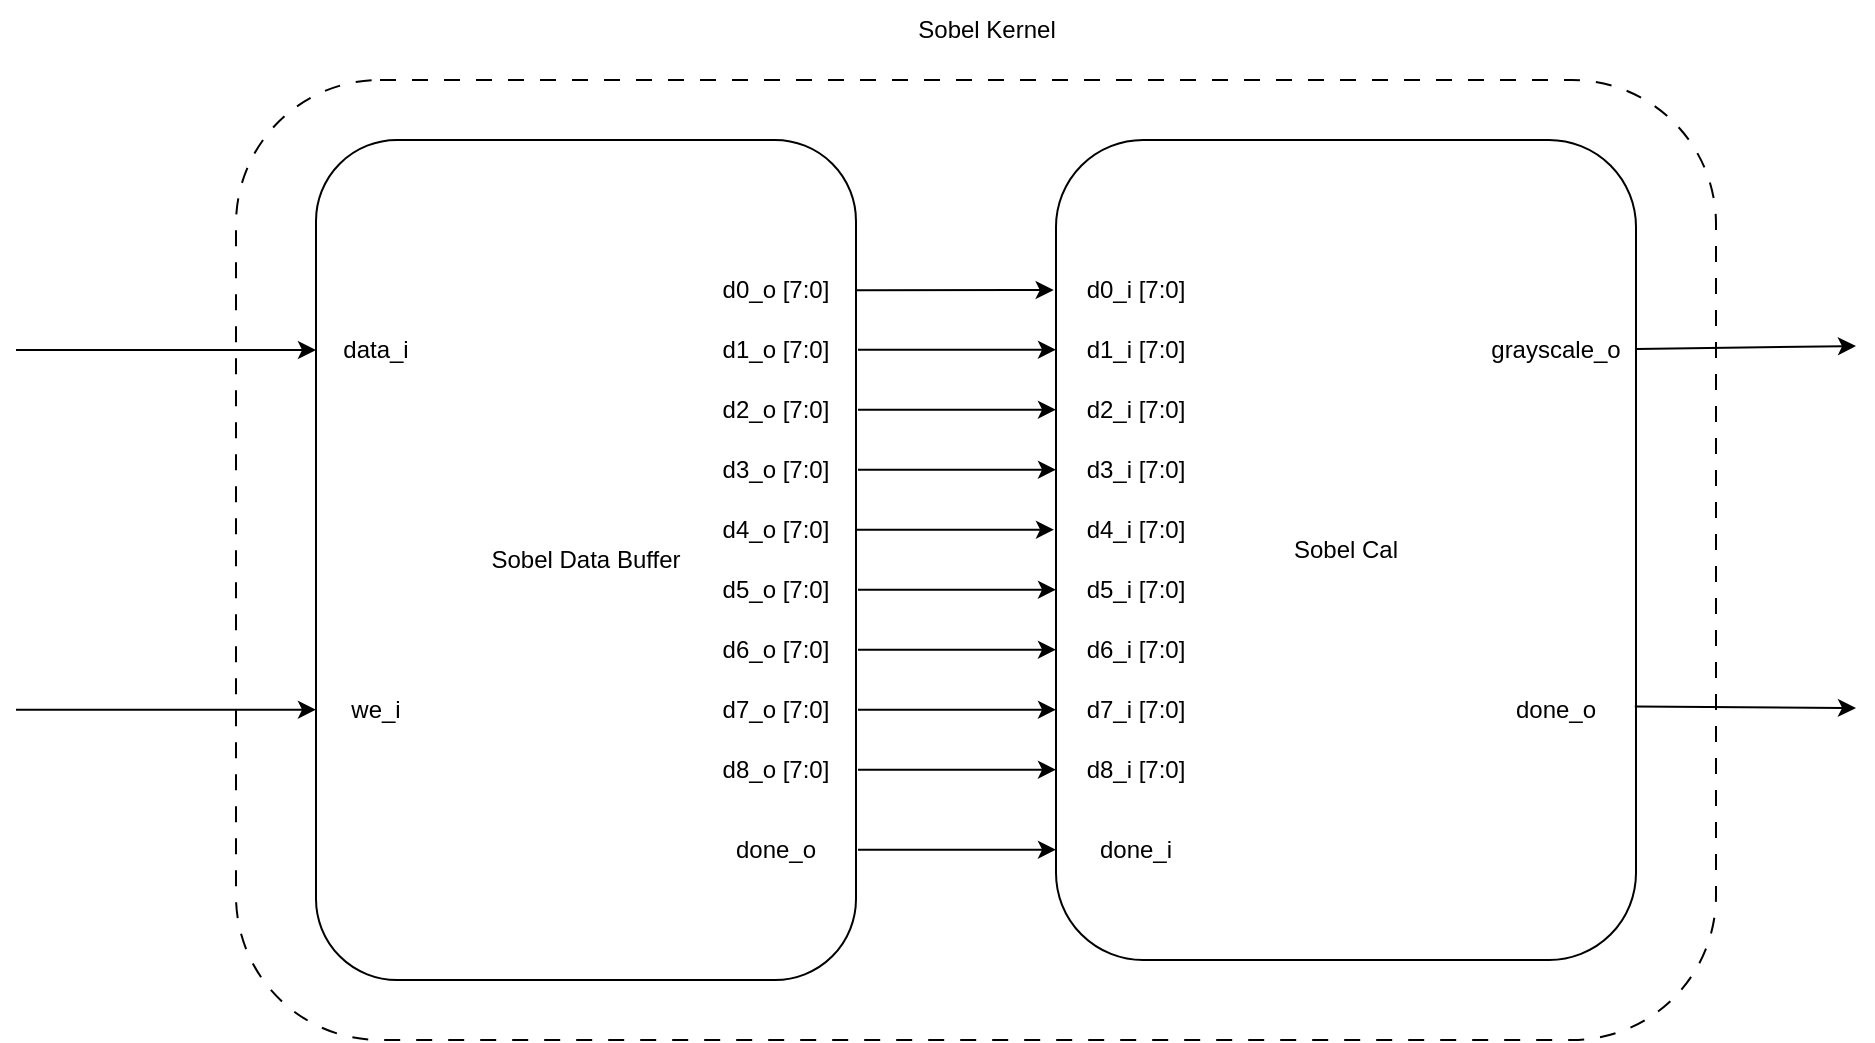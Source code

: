 <mxfile version="24.8.6">
  <diagram name="Page-1" id="yfhBrXAeyOi2D6D_7dNH">
    <mxGraphModel dx="3457" dy="1356" grid="1" gridSize="10" guides="1" tooltips="1" connect="1" arrows="1" fold="1" page="1" pageScale="1" pageWidth="850" pageHeight="1100" math="0" shadow="0">
      <root>
        <mxCell id="0" />
        <mxCell id="1" parent="0" />
        <mxCell id="M1G1rLL7Q5ACRqty3lyq-1" value="" style="rounded=1;whiteSpace=wrap;html=1;dashed=1;dashPattern=8 8;" vertex="1" parent="1">
          <mxGeometry x="70" y="210" width="740" height="480" as="geometry" />
        </mxCell>
        <mxCell id="M1G1rLL7Q5ACRqty3lyq-2" value="Sobel Kernel" style="text;html=1;align=center;verticalAlign=middle;whiteSpace=wrap;rounded=0;" vertex="1" parent="1">
          <mxGeometry x="377.5" y="170" width="135" height="30" as="geometry" />
        </mxCell>
        <mxCell id="M1G1rLL7Q5ACRqty3lyq-3" value="Sobel Data Buffer" style="rounded=1;whiteSpace=wrap;html=1;" vertex="1" parent="1">
          <mxGeometry x="110" y="240" width="270" height="420" as="geometry" />
        </mxCell>
        <mxCell id="M1G1rLL7Q5ACRqty3lyq-4" value="Sobel Cal" style="rounded=1;whiteSpace=wrap;html=1;" vertex="1" parent="1">
          <mxGeometry x="480" y="240" width="290" height="410" as="geometry" />
        </mxCell>
        <mxCell id="M1G1rLL7Q5ACRqty3lyq-6" value="data_i" style="text;html=1;align=center;verticalAlign=middle;whiteSpace=wrap;rounded=0;" vertex="1" parent="1">
          <mxGeometry x="110" y="330" width="60" height="30" as="geometry" />
        </mxCell>
        <mxCell id="M1G1rLL7Q5ACRqty3lyq-8" value="we_i" style="text;html=1;align=center;verticalAlign=middle;whiteSpace=wrap;rounded=0;" vertex="1" parent="1">
          <mxGeometry x="110" y="510" width="60" height="30" as="geometry" />
        </mxCell>
        <mxCell id="M1G1rLL7Q5ACRqty3lyq-9" value="" style="endArrow=classic;html=1;rounded=0;entryX=0;entryY=0.5;entryDx=0;entryDy=0;" edge="1" parent="1" target="M1G1rLL7Q5ACRqty3lyq-6">
          <mxGeometry width="50" height="50" relative="1" as="geometry">
            <mxPoint x="-40" y="345" as="sourcePoint" />
            <mxPoint x="20" y="280" as="targetPoint" />
          </mxGeometry>
        </mxCell>
        <mxCell id="M1G1rLL7Q5ACRqty3lyq-10" value="" style="endArrow=classic;html=1;rounded=0;entryX=0;entryY=0.5;entryDx=0;entryDy=0;" edge="1" parent="1">
          <mxGeometry width="50" height="50" relative="1" as="geometry">
            <mxPoint x="-40" y="524.86" as="sourcePoint" />
            <mxPoint x="110" y="524.86" as="targetPoint" />
          </mxGeometry>
        </mxCell>
        <mxCell id="M1G1rLL7Q5ACRqty3lyq-11" value="d0_o [7:0]" style="text;html=1;align=center;verticalAlign=middle;whiteSpace=wrap;rounded=0;" vertex="1" parent="1">
          <mxGeometry x="310" y="300" width="60" height="30" as="geometry" />
        </mxCell>
        <mxCell id="M1G1rLL7Q5ACRqty3lyq-13" value="d1_o [7:0]" style="text;html=1;align=center;verticalAlign=middle;whiteSpace=wrap;rounded=0;" vertex="1" parent="1">
          <mxGeometry x="310" y="330" width="60" height="30" as="geometry" />
        </mxCell>
        <mxCell id="M1G1rLL7Q5ACRqty3lyq-14" value="d2_o [7:0]" style="text;html=1;align=center;verticalAlign=middle;whiteSpace=wrap;rounded=0;" vertex="1" parent="1">
          <mxGeometry x="310" y="360" width="60" height="30" as="geometry" />
        </mxCell>
        <mxCell id="M1G1rLL7Q5ACRqty3lyq-15" value="d5_o [7:0]" style="text;html=1;align=center;verticalAlign=middle;whiteSpace=wrap;rounded=0;" vertex="1" parent="1">
          <mxGeometry x="310" y="450" width="60" height="30" as="geometry" />
        </mxCell>
        <mxCell id="M1G1rLL7Q5ACRqty3lyq-16" value="d3_o [7:0]" style="text;html=1;align=center;verticalAlign=middle;whiteSpace=wrap;rounded=0;" vertex="1" parent="1">
          <mxGeometry x="310" y="390" width="60" height="30" as="geometry" />
        </mxCell>
        <mxCell id="M1G1rLL7Q5ACRqty3lyq-17" value="d4_o [7:0]" style="text;html=1;align=center;verticalAlign=middle;whiteSpace=wrap;rounded=0;" vertex="1" parent="1">
          <mxGeometry x="310" y="420" width="60" height="30" as="geometry" />
        </mxCell>
        <mxCell id="M1G1rLL7Q5ACRqty3lyq-18" value="d6_o [7:0]" style="text;html=1;align=center;verticalAlign=middle;whiteSpace=wrap;rounded=0;" vertex="1" parent="1">
          <mxGeometry x="310" y="480" width="60" height="30" as="geometry" />
        </mxCell>
        <mxCell id="M1G1rLL7Q5ACRqty3lyq-19" value="d7_o [7:0]" style="text;html=1;align=center;verticalAlign=middle;whiteSpace=wrap;rounded=0;" vertex="1" parent="1">
          <mxGeometry x="310" y="510" width="60" height="30" as="geometry" />
        </mxCell>
        <mxCell id="M1G1rLL7Q5ACRqty3lyq-20" value="d8_o [7:0]" style="text;html=1;align=center;verticalAlign=middle;whiteSpace=wrap;rounded=0;" vertex="1" parent="1">
          <mxGeometry x="310" y="540" width="60" height="30" as="geometry" />
        </mxCell>
        <mxCell id="M1G1rLL7Q5ACRqty3lyq-21" value="done_o" style="text;html=1;align=center;verticalAlign=middle;whiteSpace=wrap;rounded=0;" vertex="1" parent="1">
          <mxGeometry x="310" y="580" width="60" height="30" as="geometry" />
        </mxCell>
        <mxCell id="M1G1rLL7Q5ACRqty3lyq-22" value="" style="endArrow=classic;html=1;rounded=0;exitX=1;exitY=0.179;exitDx=0;exitDy=0;exitPerimeter=0;entryX=-0.004;entryY=0.183;entryDx=0;entryDy=0;entryPerimeter=0;" edge="1" parent="1" source="M1G1rLL7Q5ACRqty3lyq-3" target="M1G1rLL7Q5ACRqty3lyq-4">
          <mxGeometry width="50" height="50" relative="1" as="geometry">
            <mxPoint x="420" y="390" as="sourcePoint" />
            <mxPoint x="470" y="340" as="targetPoint" />
          </mxGeometry>
        </mxCell>
        <mxCell id="M1G1rLL7Q5ACRqty3lyq-23" value="" style="endArrow=classic;html=1;rounded=0;exitX=1;exitY=0.179;exitDx=0;exitDy=0;exitPerimeter=0;entryX=-0.004;entryY=0.183;entryDx=0;entryDy=0;entryPerimeter=0;" edge="1" parent="1">
          <mxGeometry width="50" height="50" relative="1" as="geometry">
            <mxPoint x="381" y="374.83" as="sourcePoint" />
            <mxPoint x="480" y="374.83" as="targetPoint" />
          </mxGeometry>
        </mxCell>
        <mxCell id="M1G1rLL7Q5ACRqty3lyq-24" value="" style="endArrow=classic;html=1;rounded=0;exitX=1;exitY=0.179;exitDx=0;exitDy=0;exitPerimeter=0;entryX=-0.004;entryY=0.183;entryDx=0;entryDy=0;entryPerimeter=0;" edge="1" parent="1">
          <mxGeometry width="50" height="50" relative="1" as="geometry">
            <mxPoint x="381" y="344.83" as="sourcePoint" />
            <mxPoint x="480" y="344.83" as="targetPoint" />
          </mxGeometry>
        </mxCell>
        <mxCell id="M1G1rLL7Q5ACRqty3lyq-25" value="" style="endArrow=classic;html=1;rounded=0;exitX=1;exitY=0.179;exitDx=0;exitDy=0;exitPerimeter=0;entryX=-0.004;entryY=0.183;entryDx=0;entryDy=0;entryPerimeter=0;" edge="1" parent="1">
          <mxGeometry width="50" height="50" relative="1" as="geometry">
            <mxPoint x="381" y="404.83" as="sourcePoint" />
            <mxPoint x="480" y="404.83" as="targetPoint" />
          </mxGeometry>
        </mxCell>
        <mxCell id="M1G1rLL7Q5ACRqty3lyq-26" value="" style="endArrow=classic;html=1;rounded=0;exitX=1;exitY=0.179;exitDx=0;exitDy=0;exitPerimeter=0;entryX=-0.004;entryY=0.183;entryDx=0;entryDy=0;entryPerimeter=0;" edge="1" parent="1">
          <mxGeometry width="50" height="50" relative="1" as="geometry">
            <mxPoint x="381" y="494.83" as="sourcePoint" />
            <mxPoint x="480" y="494.83" as="targetPoint" />
          </mxGeometry>
        </mxCell>
        <mxCell id="M1G1rLL7Q5ACRqty3lyq-27" value="" style="endArrow=classic;html=1;rounded=0;exitX=1;exitY=0.179;exitDx=0;exitDy=0;exitPerimeter=0;entryX=-0.004;entryY=0.183;entryDx=0;entryDy=0;entryPerimeter=0;" edge="1" parent="1">
          <mxGeometry width="50" height="50" relative="1" as="geometry">
            <mxPoint x="380" y="434.83" as="sourcePoint" />
            <mxPoint x="479" y="434.83" as="targetPoint" />
          </mxGeometry>
        </mxCell>
        <mxCell id="M1G1rLL7Q5ACRqty3lyq-28" value="" style="endArrow=classic;html=1;rounded=0;exitX=1;exitY=0.179;exitDx=0;exitDy=0;exitPerimeter=0;entryX=-0.004;entryY=0.183;entryDx=0;entryDy=0;entryPerimeter=0;" edge="1" parent="1">
          <mxGeometry width="50" height="50" relative="1" as="geometry">
            <mxPoint x="381" y="464.83" as="sourcePoint" />
            <mxPoint x="480" y="464.83" as="targetPoint" />
          </mxGeometry>
        </mxCell>
        <mxCell id="M1G1rLL7Q5ACRqty3lyq-29" value="" style="endArrow=classic;html=1;rounded=0;exitX=1;exitY=0.179;exitDx=0;exitDy=0;exitPerimeter=0;entryX=-0.004;entryY=0.183;entryDx=0;entryDy=0;entryPerimeter=0;" edge="1" parent="1">
          <mxGeometry width="50" height="50" relative="1" as="geometry">
            <mxPoint x="381" y="524.83" as="sourcePoint" />
            <mxPoint x="480" y="524.83" as="targetPoint" />
          </mxGeometry>
        </mxCell>
        <mxCell id="M1G1rLL7Q5ACRqty3lyq-30" value="" style="endArrow=classic;html=1;rounded=0;exitX=1;exitY=0.179;exitDx=0;exitDy=0;exitPerimeter=0;entryX=-0.004;entryY=0.183;entryDx=0;entryDy=0;entryPerimeter=0;" edge="1" parent="1">
          <mxGeometry width="50" height="50" relative="1" as="geometry">
            <mxPoint x="381" y="554.83" as="sourcePoint" />
            <mxPoint x="480" y="554.83" as="targetPoint" />
          </mxGeometry>
        </mxCell>
        <mxCell id="M1G1rLL7Q5ACRqty3lyq-31" value="" style="endArrow=classic;html=1;rounded=0;exitX=1;exitY=0.179;exitDx=0;exitDy=0;exitPerimeter=0;entryX=-0.004;entryY=0.183;entryDx=0;entryDy=0;entryPerimeter=0;" edge="1" parent="1">
          <mxGeometry width="50" height="50" relative="1" as="geometry">
            <mxPoint x="381" y="594.83" as="sourcePoint" />
            <mxPoint x="480" y="594.83" as="targetPoint" />
          </mxGeometry>
        </mxCell>
        <mxCell id="M1G1rLL7Q5ACRqty3lyq-32" value="d0_i [7:0]" style="text;html=1;align=center;verticalAlign=middle;whiteSpace=wrap;rounded=0;" vertex="1" parent="1">
          <mxGeometry x="490" y="300" width="60" height="30" as="geometry" />
        </mxCell>
        <mxCell id="M1G1rLL7Q5ACRqty3lyq-33" value="d1_i [7:0]" style="text;html=1;align=center;verticalAlign=middle;whiteSpace=wrap;rounded=0;" vertex="1" parent="1">
          <mxGeometry x="490" y="330" width="60" height="30" as="geometry" />
        </mxCell>
        <mxCell id="M1G1rLL7Q5ACRqty3lyq-34" value="d2_i [7:0]" style="text;html=1;align=center;verticalAlign=middle;whiteSpace=wrap;rounded=0;" vertex="1" parent="1">
          <mxGeometry x="490" y="360" width="60" height="30" as="geometry" />
        </mxCell>
        <mxCell id="M1G1rLL7Q5ACRqty3lyq-35" value="d5_i [7:0]" style="text;html=1;align=center;verticalAlign=middle;whiteSpace=wrap;rounded=0;" vertex="1" parent="1">
          <mxGeometry x="490" y="450" width="60" height="30" as="geometry" />
        </mxCell>
        <mxCell id="M1G1rLL7Q5ACRqty3lyq-36" value="d3_i [7:0]" style="text;html=1;align=center;verticalAlign=middle;whiteSpace=wrap;rounded=0;" vertex="1" parent="1">
          <mxGeometry x="490" y="390" width="60" height="30" as="geometry" />
        </mxCell>
        <mxCell id="M1G1rLL7Q5ACRqty3lyq-37" value="d4_i [7:0]" style="text;html=1;align=center;verticalAlign=middle;whiteSpace=wrap;rounded=0;" vertex="1" parent="1">
          <mxGeometry x="490" y="420" width="60" height="30" as="geometry" />
        </mxCell>
        <mxCell id="M1G1rLL7Q5ACRqty3lyq-38" value="d6_i [7:0]" style="text;html=1;align=center;verticalAlign=middle;whiteSpace=wrap;rounded=0;" vertex="1" parent="1">
          <mxGeometry x="490" y="480" width="60" height="30" as="geometry" />
        </mxCell>
        <mxCell id="M1G1rLL7Q5ACRqty3lyq-39" value="d7_i [7:0]" style="text;html=1;align=center;verticalAlign=middle;whiteSpace=wrap;rounded=0;" vertex="1" parent="1">
          <mxGeometry x="490" y="510" width="60" height="30" as="geometry" />
        </mxCell>
        <mxCell id="M1G1rLL7Q5ACRqty3lyq-40" value="d8_i [7:0]" style="text;html=1;align=center;verticalAlign=middle;whiteSpace=wrap;rounded=0;" vertex="1" parent="1">
          <mxGeometry x="490" y="540" width="60" height="30" as="geometry" />
        </mxCell>
        <mxCell id="M1G1rLL7Q5ACRqty3lyq-41" value="done_i" style="text;html=1;align=center;verticalAlign=middle;whiteSpace=wrap;rounded=0;" vertex="1" parent="1">
          <mxGeometry x="490" y="580" width="60" height="30" as="geometry" />
        </mxCell>
        <mxCell id="M1G1rLL7Q5ACRqty3lyq-42" value="grayscale_o" style="text;html=1;align=center;verticalAlign=middle;whiteSpace=wrap;rounded=0;" vertex="1" parent="1">
          <mxGeometry x="700" y="330" width="60" height="30" as="geometry" />
        </mxCell>
        <mxCell id="M1G1rLL7Q5ACRqty3lyq-53" value="done_o" style="text;html=1;align=center;verticalAlign=middle;whiteSpace=wrap;rounded=0;" vertex="1" parent="1">
          <mxGeometry x="700" y="510" width="60" height="30" as="geometry" />
        </mxCell>
        <mxCell id="M1G1rLL7Q5ACRqty3lyq-54" value="" style="endArrow=classic;html=1;rounded=0;exitX=1.001;exitY=0.255;exitDx=0;exitDy=0;exitPerimeter=0;" edge="1" parent="1" source="M1G1rLL7Q5ACRqty3lyq-4">
          <mxGeometry width="50" height="50" relative="1" as="geometry">
            <mxPoint x="850" y="400" as="sourcePoint" />
            <mxPoint x="880" y="343" as="targetPoint" />
          </mxGeometry>
        </mxCell>
        <mxCell id="M1G1rLL7Q5ACRqty3lyq-55" value="" style="endArrow=classic;html=1;rounded=0;exitX=0.998;exitY=0.691;exitDx=0;exitDy=0;exitPerimeter=0;" edge="1" parent="1" source="M1G1rLL7Q5ACRqty3lyq-4">
          <mxGeometry width="50" height="50" relative="1" as="geometry">
            <mxPoint x="770" y="526" as="sourcePoint" />
            <mxPoint x="880" y="524" as="targetPoint" />
          </mxGeometry>
        </mxCell>
      </root>
    </mxGraphModel>
  </diagram>
</mxfile>
